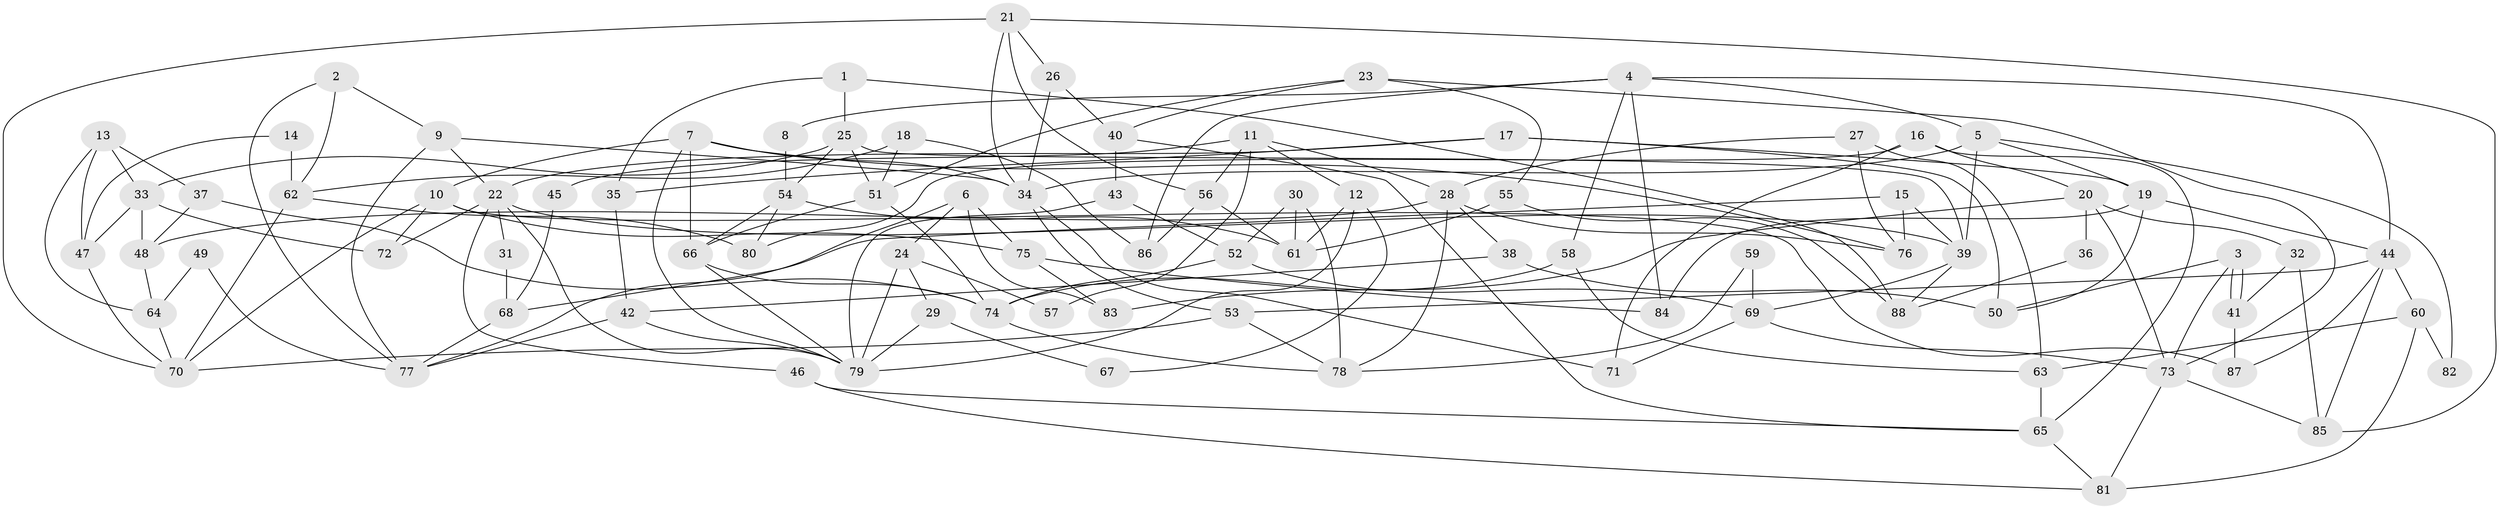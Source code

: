 // coarse degree distribution, {5: 0.21052631578947367, 4: 0.21052631578947367, 7: 0.15789473684210525, 9: 0.03508771929824561, 3: 0.19298245614035087, 2: 0.08771929824561403, 6: 0.07017543859649122, 8: 0.03508771929824561}
// Generated by graph-tools (version 1.1) at 2025/23/03/03/25 07:23:58]
// undirected, 88 vertices, 176 edges
graph export_dot {
graph [start="1"]
  node [color=gray90,style=filled];
  1;
  2;
  3;
  4;
  5;
  6;
  7;
  8;
  9;
  10;
  11;
  12;
  13;
  14;
  15;
  16;
  17;
  18;
  19;
  20;
  21;
  22;
  23;
  24;
  25;
  26;
  27;
  28;
  29;
  30;
  31;
  32;
  33;
  34;
  35;
  36;
  37;
  38;
  39;
  40;
  41;
  42;
  43;
  44;
  45;
  46;
  47;
  48;
  49;
  50;
  51;
  52;
  53;
  54;
  55;
  56;
  57;
  58;
  59;
  60;
  61;
  62;
  63;
  64;
  65;
  66;
  67;
  68;
  69;
  70;
  71;
  72;
  73;
  74;
  75;
  76;
  77;
  78;
  79;
  80;
  81;
  82;
  83;
  84;
  85;
  86;
  87;
  88;
  1 -- 25;
  1 -- 35;
  1 -- 88;
  2 -- 9;
  2 -- 62;
  2 -- 77;
  3 -- 50;
  3 -- 41;
  3 -- 41;
  3 -- 73;
  4 -- 44;
  4 -- 5;
  4 -- 8;
  4 -- 58;
  4 -- 84;
  4 -- 86;
  5 -- 39;
  5 -- 34;
  5 -- 19;
  5 -- 82;
  6 -- 75;
  6 -- 77;
  6 -- 24;
  6 -- 83;
  7 -- 66;
  7 -- 10;
  7 -- 34;
  7 -- 76;
  7 -- 79;
  8 -- 54;
  9 -- 22;
  9 -- 34;
  9 -- 77;
  10 -- 75;
  10 -- 70;
  10 -- 72;
  10 -- 87;
  11 -- 56;
  11 -- 12;
  11 -- 28;
  11 -- 45;
  11 -- 57;
  12 -- 79;
  12 -- 61;
  12 -- 67;
  13 -- 47;
  13 -- 33;
  13 -- 37;
  13 -- 64;
  14 -- 62;
  14 -- 47;
  15 -- 39;
  15 -- 76;
  15 -- 68;
  16 -- 65;
  16 -- 71;
  16 -- 20;
  16 -- 80;
  17 -- 19;
  17 -- 50;
  17 -- 22;
  17 -- 35;
  18 -- 51;
  18 -- 86;
  18 -- 62;
  19 -- 44;
  19 -- 50;
  19 -- 84;
  20 -- 73;
  20 -- 32;
  20 -- 36;
  20 -- 83;
  21 -- 85;
  21 -- 26;
  21 -- 34;
  21 -- 56;
  21 -- 70;
  22 -- 79;
  22 -- 31;
  22 -- 39;
  22 -- 46;
  22 -- 72;
  23 -- 73;
  23 -- 51;
  23 -- 40;
  23 -- 55;
  24 -- 79;
  24 -- 29;
  24 -- 57;
  25 -- 33;
  25 -- 39;
  25 -- 51;
  25 -- 54;
  26 -- 34;
  26 -- 40;
  27 -- 76;
  27 -- 63;
  27 -- 28;
  28 -- 38;
  28 -- 48;
  28 -- 76;
  28 -- 78;
  29 -- 79;
  29 -- 67;
  30 -- 52;
  30 -- 78;
  30 -- 61;
  31 -- 68;
  32 -- 41;
  32 -- 85;
  33 -- 48;
  33 -- 72;
  33 -- 47;
  34 -- 53;
  34 -- 71;
  35 -- 42;
  36 -- 88;
  37 -- 48;
  37 -- 74;
  38 -- 42;
  38 -- 50;
  39 -- 88;
  39 -- 69;
  40 -- 65;
  40 -- 43;
  41 -- 87;
  42 -- 79;
  42 -- 77;
  43 -- 79;
  43 -- 52;
  44 -- 85;
  44 -- 53;
  44 -- 60;
  44 -- 87;
  45 -- 68;
  46 -- 65;
  46 -- 81;
  47 -- 70;
  48 -- 64;
  49 -- 64;
  49 -- 77;
  51 -- 66;
  51 -- 74;
  52 -- 74;
  52 -- 69;
  53 -- 78;
  53 -- 70;
  54 -- 80;
  54 -- 61;
  54 -- 66;
  55 -- 61;
  55 -- 88;
  56 -- 61;
  56 -- 86;
  58 -- 74;
  58 -- 63;
  59 -- 69;
  59 -- 78;
  60 -- 81;
  60 -- 63;
  60 -- 82;
  62 -- 70;
  62 -- 80;
  63 -- 65;
  64 -- 70;
  65 -- 81;
  66 -- 74;
  66 -- 79;
  68 -- 77;
  69 -- 71;
  69 -- 73;
  73 -- 81;
  73 -- 85;
  74 -- 78;
  75 -- 83;
  75 -- 84;
}
